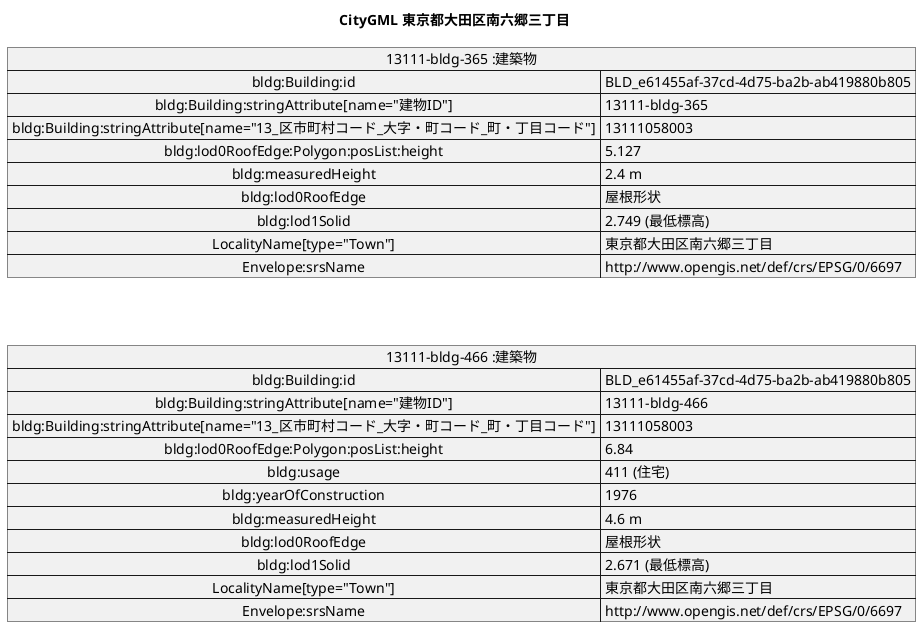 @startuml
title CityGML 東京都大田区南六郷三丁目

map "13111-bldg-466 :建築物" as bldg466 {
 bldg:Building:id => BLD_e61455af-37cd-4d75-ba2b-ab419880b805
 bldg:Building:stringAttribute[name="建物ID"] => 13111-bldg-466
 bldg:Building:stringAttribute[name="13_区市町村コード_大字・町コード_町・丁目コード"] => 13111058003
 bldg:lod0RoofEdge:Polygon:posList:height => 6.84
 bldg:usage => 411 (住宅)
 bldg:yearOfConstruction => 1976
 bldg:measuredHeight => 4.6 m
 bldg:lod0RoofEdge => 屋根形状
 bldg:lod1Solid => 2.671 (最低標高)
 LocalityName[type="Town"] => 東京都大田区南六郷三丁目
 Envelope:srsName => http://www.opengis.net/def/crs/EPSG/0/6697
}

map "13111-bldg-365 :建築物" as bldg365 {
 bldg:Building:id => BLD_e61455af-37cd-4d75-ba2b-ab419880b805
 bldg:Building:stringAttribute[name="建物ID"] => 13111-bldg-365
 bldg:Building:stringAttribute[name="13_区市町村コード_大字・町コード_町・丁目コード"] => 13111058003
 bldg:lod0RoofEdge:Polygon:posList:height => 5.127
 bldg:measuredHeight => 2.4 m
 bldg:lod0RoofEdge => 屋根形状
 bldg:lod1Solid => 2.749 (最低標高)
 LocalityName[type="Town"] => 東京都大田区南六郷三丁目
 Envelope:srsName => http://www.opengis.net/def/crs/EPSG/0/6697
}

bldg365 -[hidden]- bldg466
@enduml
